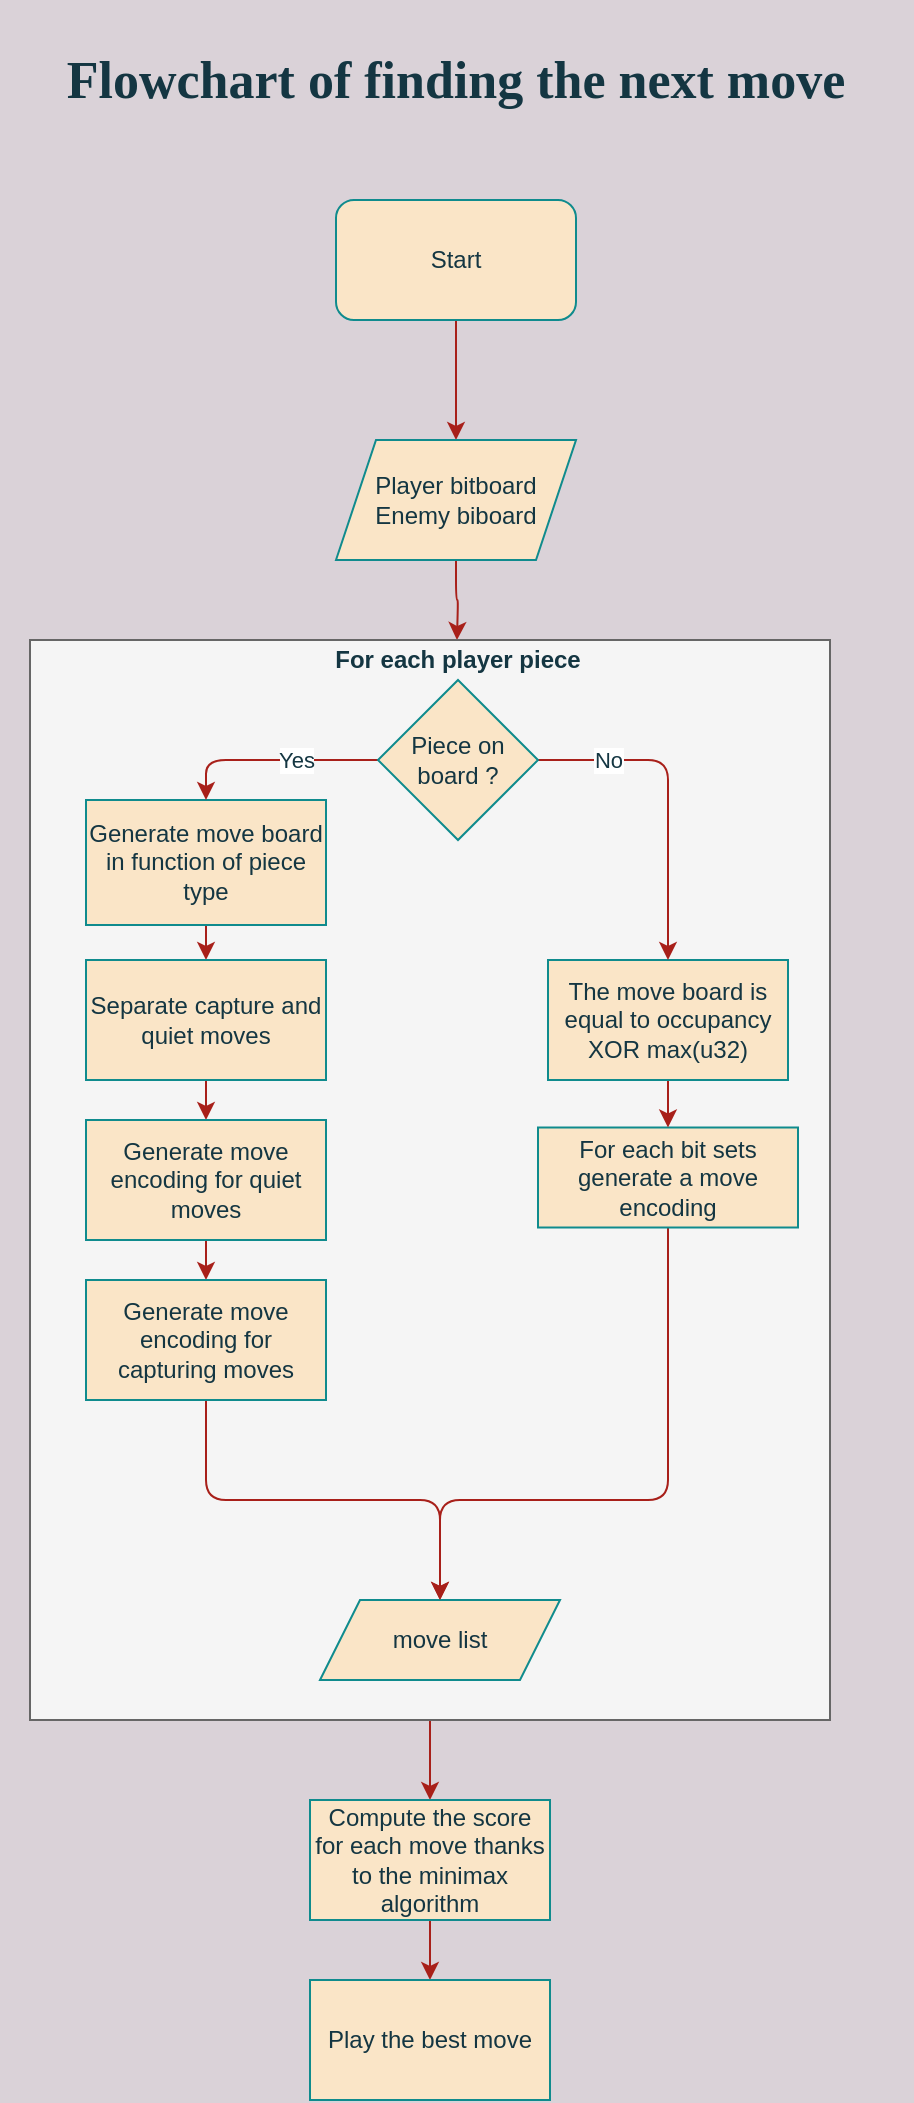<mxfile version="14.0.0" type="device"><diagram id="C5RBs43oDa-KdzZeNtuy" name="Page-1"><mxGraphModel dx="2219" dy="1131" grid="1" gridSize="10" guides="1" tooltips="1" connect="1" arrows="1" fold="1" page="1" pageScale="1" pageWidth="827" pageHeight="1169" background="#DAD2D8" math="0" shadow="0"><root><mxCell id="WIyWlLk6GJQsqaUBKTNV-0"/><mxCell id="WIyWlLk6GJQsqaUBKTNV-1" parent="WIyWlLk6GJQsqaUBKTNV-0"/><mxCell id="n5ZiqFTEwPLkqXZIQGrl-1" value="&lt;font style=&quot;font-size: 26px&quot; face=&quot;Tahoma&quot;&gt;&lt;b&gt;Flowchart of finding the next move&lt;/b&gt;&lt;/font&gt;" style="text;html=1;strokeColor=none;fillColor=none;align=center;verticalAlign=middle;whiteSpace=wrap;rounded=0;sketch=0;fontColor=#143642;" vertex="1" parent="WIyWlLk6GJQsqaUBKTNV-1"><mxGeometry x="185" y="10" width="456" height="80" as="geometry"/></mxCell><mxCell id="n5ZiqFTEwPLkqXZIQGrl-9" value="" style="edgeStyle=orthogonalEdgeStyle;curved=0;rounded=1;sketch=0;orthogonalLoop=1;jettySize=auto;html=1;strokeColor=#A8201A;fillColor=#FAE5C7;fontColor=#143642;" edge="1" parent="WIyWlLk6GJQsqaUBKTNV-1" source="n5ZiqFTEwPLkqXZIQGrl-4" target="n5ZiqFTEwPLkqXZIQGrl-7"><mxGeometry relative="1" as="geometry"/></mxCell><mxCell id="n5ZiqFTEwPLkqXZIQGrl-4" value="Start" style="rounded=1;whiteSpace=wrap;html=1;sketch=0;strokeColor=#0F8B8D;fillColor=#FAE5C7;fontColor=#143642;" vertex="1" parent="WIyWlLk6GJQsqaUBKTNV-1"><mxGeometry x="353" y="110" width="120" height="60" as="geometry"/></mxCell><mxCell id="n5ZiqFTEwPLkqXZIQGrl-12" value="" style="edgeStyle=orthogonalEdgeStyle;curved=0;rounded=1;sketch=0;orthogonalLoop=1;jettySize=auto;html=1;strokeColor=#A8201A;fillColor=#FAE5C7;fontColor=#143642;" edge="1" parent="WIyWlLk6GJQsqaUBKTNV-1" source="n5ZiqFTEwPLkqXZIQGrl-7"><mxGeometry relative="1" as="geometry"><mxPoint x="413.486" y="330" as="targetPoint"/></mxGeometry></mxCell><mxCell id="n5ZiqFTEwPLkqXZIQGrl-7" value="&lt;div&gt;Player bitboard&lt;/div&gt;&lt;div&gt;Enemy biboard&lt;br&gt;&lt;/div&gt;" style="shape=parallelogram;perimeter=parallelogramPerimeter;whiteSpace=wrap;html=1;fixedSize=1;rounded=0;sketch=0;strokeColor=#0F8B8D;fillColor=#FAE5C7;fontColor=#143642;" vertex="1" parent="WIyWlLk6GJQsqaUBKTNV-1"><mxGeometry x="353" y="230" width="120" height="60" as="geometry"/></mxCell><mxCell id="n5ZiqFTEwPLkqXZIQGrl-56" value="" style="edgeStyle=orthogonalEdgeStyle;curved=0;rounded=1;sketch=0;orthogonalLoop=1;jettySize=auto;html=1;strokeColor=#A8201A;fillColor=#FAE5C7;fontColor=#143642;" edge="1" parent="WIyWlLk6GJQsqaUBKTNV-1" source="n5ZiqFTEwPLkqXZIQGrl-14" target="n5ZiqFTEwPLkqXZIQGrl-55"><mxGeometry relative="1" as="geometry"/></mxCell><mxCell id="n5ZiqFTEwPLkqXZIQGrl-14" value="" style="rounded=0;whiteSpace=wrap;html=1;sketch=0;strokeColor=#666666;fontColor=#333333;fillColor=#F5F5F5;" vertex="1" parent="WIyWlLk6GJQsqaUBKTNV-1"><mxGeometry x="200" y="330" width="400" height="540" as="geometry"/></mxCell><mxCell id="n5ZiqFTEwPLkqXZIQGrl-15" value="&lt;b&gt;For each player piece&lt;/b&gt;" style="text;html=1;strokeColor=none;fillColor=none;align=center;verticalAlign=middle;whiteSpace=wrap;rounded=0;sketch=0;fontColor=#143642;" vertex="1" parent="WIyWlLk6GJQsqaUBKTNV-1"><mxGeometry x="339" y="330" width="150" height="20" as="geometry"/></mxCell><mxCell id="n5ZiqFTEwPLkqXZIQGrl-41" style="edgeStyle=orthogonalEdgeStyle;curved=0;rounded=1;sketch=0;orthogonalLoop=1;jettySize=auto;html=1;strokeColor=#A8201A;fillColor=#FAE5C7;fontColor=#143642;" edge="1" parent="WIyWlLk6GJQsqaUBKTNV-1" source="n5ZiqFTEwPLkqXZIQGrl-16" target="n5ZiqFTEwPLkqXZIQGrl-25"><mxGeometry relative="1" as="geometry"/></mxCell><mxCell id="n5ZiqFTEwPLkqXZIQGrl-16" value="Generate move board in function of piece type" style="rounded=0;whiteSpace=wrap;html=1;sketch=0;fontColor=#143642;fillColor=#FAE5C7;strokeColor=#0F8B8D;" vertex="1" parent="WIyWlLk6GJQsqaUBKTNV-1"><mxGeometry x="228" y="410" width="120" height="62.5" as="geometry"/></mxCell><mxCell id="n5ZiqFTEwPLkqXZIQGrl-50" value="" style="edgeStyle=orthogonalEdgeStyle;curved=0;rounded=1;sketch=0;orthogonalLoop=1;jettySize=auto;html=1;strokeColor=#A8201A;fillColor=#FAE5C7;fontColor=#143642;entryX=0.5;entryY=0;entryDx=0;entryDy=0;" edge="1" parent="WIyWlLk6GJQsqaUBKTNV-1" source="n5ZiqFTEwPLkqXZIQGrl-25" target="n5ZiqFTEwPLkqXZIQGrl-48"><mxGeometry relative="1" as="geometry"/></mxCell><mxCell id="n5ZiqFTEwPLkqXZIQGrl-25" value="Separate capture and quiet moves " style="rounded=0;whiteSpace=wrap;html=1;sketch=0;fontColor=#143642;fillColor=#FAE5C7;strokeColor=#0F8B8D;" vertex="1" parent="WIyWlLk6GJQsqaUBKTNV-1"><mxGeometry x="228" y="490" width="120" height="60" as="geometry"/></mxCell><mxCell id="n5ZiqFTEwPLkqXZIQGrl-52" style="edgeStyle=orthogonalEdgeStyle;curved=0;rounded=1;sketch=0;orthogonalLoop=1;jettySize=auto;html=1;entryX=0.5;entryY=0;entryDx=0;entryDy=0;strokeColor=#A8201A;fillColor=#FAE5C7;fontColor=#143642;" edge="1" parent="WIyWlLk6GJQsqaUBKTNV-1" source="n5ZiqFTEwPLkqXZIQGrl-27" target="n5ZiqFTEwPLkqXZIQGrl-47"><mxGeometry relative="1" as="geometry"><Array as="points"><mxPoint x="519" y="760"/><mxPoint x="405" y="760"/></Array></mxGeometry></mxCell><mxCell id="n5ZiqFTEwPLkqXZIQGrl-27" value="&lt;div&gt;For each bit sets generate a move encoding&lt;/div&gt;" style="rounded=0;whiteSpace=wrap;html=1;sketch=0;strokeColor=#0F8B8D;fillColor=#FAE5C7;fontColor=#143642;" vertex="1" parent="WIyWlLk6GJQsqaUBKTNV-1"><mxGeometry x="454" y="573.75" width="130" height="50" as="geometry"/></mxCell><mxCell id="n5ZiqFTEwPLkqXZIQGrl-46" value="" style="edgeStyle=orthogonalEdgeStyle;curved=0;rounded=1;sketch=0;orthogonalLoop=1;jettySize=auto;html=1;strokeColor=#A8201A;fillColor=#FAE5C7;fontColor=#143642;" edge="1" parent="WIyWlLk6GJQsqaUBKTNV-1" source="n5ZiqFTEwPLkqXZIQGrl-37" target="n5ZiqFTEwPLkqXZIQGrl-27"><mxGeometry relative="1" as="geometry"/></mxCell><mxCell id="n5ZiqFTEwPLkqXZIQGrl-37" value="The move board is equal to occupancy XOR max(u32)" style="rounded=0;whiteSpace=wrap;html=1;sketch=0;strokeColor=#0F8B8D;fillColor=#FAE5C7;fontColor=#143642;" vertex="1" parent="WIyWlLk6GJQsqaUBKTNV-1"><mxGeometry x="459" y="490" width="120" height="60" as="geometry"/></mxCell><mxCell id="n5ZiqFTEwPLkqXZIQGrl-39" style="edgeStyle=orthogonalEdgeStyle;curved=0;rounded=1;sketch=0;orthogonalLoop=1;jettySize=auto;html=1;strokeColor=#A8201A;fillColor=#FAE5C7;fontColor=#143642;" edge="1" parent="WIyWlLk6GJQsqaUBKTNV-1" source="n5ZiqFTEwPLkqXZIQGrl-38" target="n5ZiqFTEwPLkqXZIQGrl-16"><mxGeometry relative="1" as="geometry"><Array as="points"><mxPoint x="288" y="390"/></Array></mxGeometry></mxCell><mxCell id="n5ZiqFTEwPLkqXZIQGrl-43" value="Yes" style="edgeLabel;html=1;align=center;verticalAlign=middle;resizable=0;points=[];fontColor=#143642;" vertex="1" connectable="0" parent="n5ZiqFTEwPLkqXZIQGrl-39"><mxGeometry x="-0.214" relative="1" as="geometry"><mxPoint as="offset"/></mxGeometry></mxCell><mxCell id="n5ZiqFTEwPLkqXZIQGrl-40" style="edgeStyle=orthogonalEdgeStyle;curved=0;rounded=1;sketch=0;orthogonalLoop=1;jettySize=auto;html=1;entryX=0.5;entryY=0;entryDx=0;entryDy=0;strokeColor=#A8201A;fillColor=#FAE5C7;fontColor=#143642;" edge="1" parent="WIyWlLk6GJQsqaUBKTNV-1" source="n5ZiqFTEwPLkqXZIQGrl-38" target="n5ZiqFTEwPLkqXZIQGrl-37"><mxGeometry relative="1" as="geometry"/></mxCell><mxCell id="n5ZiqFTEwPLkqXZIQGrl-44" value="No" style="edgeLabel;html=1;align=center;verticalAlign=middle;resizable=0;points=[];fontColor=#143642;" vertex="1" connectable="0" parent="n5ZiqFTEwPLkqXZIQGrl-40"><mxGeometry x="-0.229" relative="1" as="geometry"><mxPoint x="-28.4" y="-0.03" as="offset"/></mxGeometry></mxCell><mxCell id="n5ZiqFTEwPLkqXZIQGrl-38" value="Piece on board ?" style="rhombus;whiteSpace=wrap;html=1;rounded=0;sketch=0;strokeColor=#0F8B8D;fillColor=#FAE5C7;fontColor=#143642;" vertex="1" parent="WIyWlLk6GJQsqaUBKTNV-1"><mxGeometry x="374" y="350" width="80" height="80" as="geometry"/></mxCell><mxCell id="n5ZiqFTEwPLkqXZIQGrl-47" value="move list" style="shape=parallelogram;perimeter=parallelogramPerimeter;whiteSpace=wrap;html=1;fixedSize=1;rounded=0;sketch=0;strokeColor=#0F8B8D;fillColor=#FAE5C7;fontColor=#143642;" vertex="1" parent="WIyWlLk6GJQsqaUBKTNV-1"><mxGeometry x="345" y="810" width="120" height="40" as="geometry"/></mxCell><mxCell id="n5ZiqFTEwPLkqXZIQGrl-51" value="" style="edgeStyle=orthogonalEdgeStyle;curved=0;rounded=1;sketch=0;orthogonalLoop=1;jettySize=auto;html=1;strokeColor=#A8201A;fillColor=#FAE5C7;fontColor=#143642;" edge="1" parent="WIyWlLk6GJQsqaUBKTNV-1" source="n5ZiqFTEwPLkqXZIQGrl-48" target="n5ZiqFTEwPLkqXZIQGrl-49"><mxGeometry relative="1" as="geometry"/></mxCell><mxCell id="n5ZiqFTEwPLkqXZIQGrl-48" value="Generate move encoding for quiet moves" style="rounded=0;whiteSpace=wrap;html=1;sketch=0;strokeColor=#0F8B8D;fillColor=#FAE5C7;fontColor=#143642;" vertex="1" parent="WIyWlLk6GJQsqaUBKTNV-1"><mxGeometry x="228" y="570" width="120" height="60" as="geometry"/></mxCell><mxCell id="n5ZiqFTEwPLkqXZIQGrl-53" style="edgeStyle=orthogonalEdgeStyle;curved=0;rounded=1;sketch=0;orthogonalLoop=1;jettySize=auto;html=1;entryX=0.5;entryY=0;entryDx=0;entryDy=0;strokeColor=#A8201A;fillColor=#FAE5C7;fontColor=#143642;" edge="1" parent="WIyWlLk6GJQsqaUBKTNV-1" source="n5ZiqFTEwPLkqXZIQGrl-49" target="n5ZiqFTEwPLkqXZIQGrl-47"><mxGeometry relative="1" as="geometry"/></mxCell><mxCell id="n5ZiqFTEwPLkqXZIQGrl-49" value="Generate move encoding for capturing moves" style="rounded=0;whiteSpace=wrap;html=1;sketch=0;strokeColor=#0F8B8D;fillColor=#FAE5C7;fontColor=#143642;" vertex="1" parent="WIyWlLk6GJQsqaUBKTNV-1"><mxGeometry x="228" y="650" width="120" height="60" as="geometry"/></mxCell><mxCell id="n5ZiqFTEwPLkqXZIQGrl-58" value="" style="edgeStyle=orthogonalEdgeStyle;curved=0;rounded=1;sketch=0;orthogonalLoop=1;jettySize=auto;html=1;strokeColor=#A8201A;fillColor=#FAE5C7;fontColor=#143642;" edge="1" parent="WIyWlLk6GJQsqaUBKTNV-1" source="n5ZiqFTEwPLkqXZIQGrl-55" target="n5ZiqFTEwPLkqXZIQGrl-57"><mxGeometry relative="1" as="geometry"/></mxCell><mxCell id="n5ZiqFTEwPLkqXZIQGrl-55" value="Compute the score for each move thanks to the minimax algorithm" style="rounded=0;whiteSpace=wrap;html=1;sketch=0;strokeColor=#0F8B8D;fillColor=#FAE5C7;fontColor=#143642;" vertex="1" parent="WIyWlLk6GJQsqaUBKTNV-1"><mxGeometry x="340" y="910" width="120" height="60" as="geometry"/></mxCell><mxCell id="n5ZiqFTEwPLkqXZIQGrl-57" value="Play the best move" style="rounded=0;whiteSpace=wrap;html=1;sketch=0;strokeColor=#0F8B8D;fillColor=#FAE5C7;fontColor=#143642;" vertex="1" parent="WIyWlLk6GJQsqaUBKTNV-1"><mxGeometry x="340" y="1000" width="120" height="60" as="geometry"/></mxCell></root></mxGraphModel></diagram></mxfile>